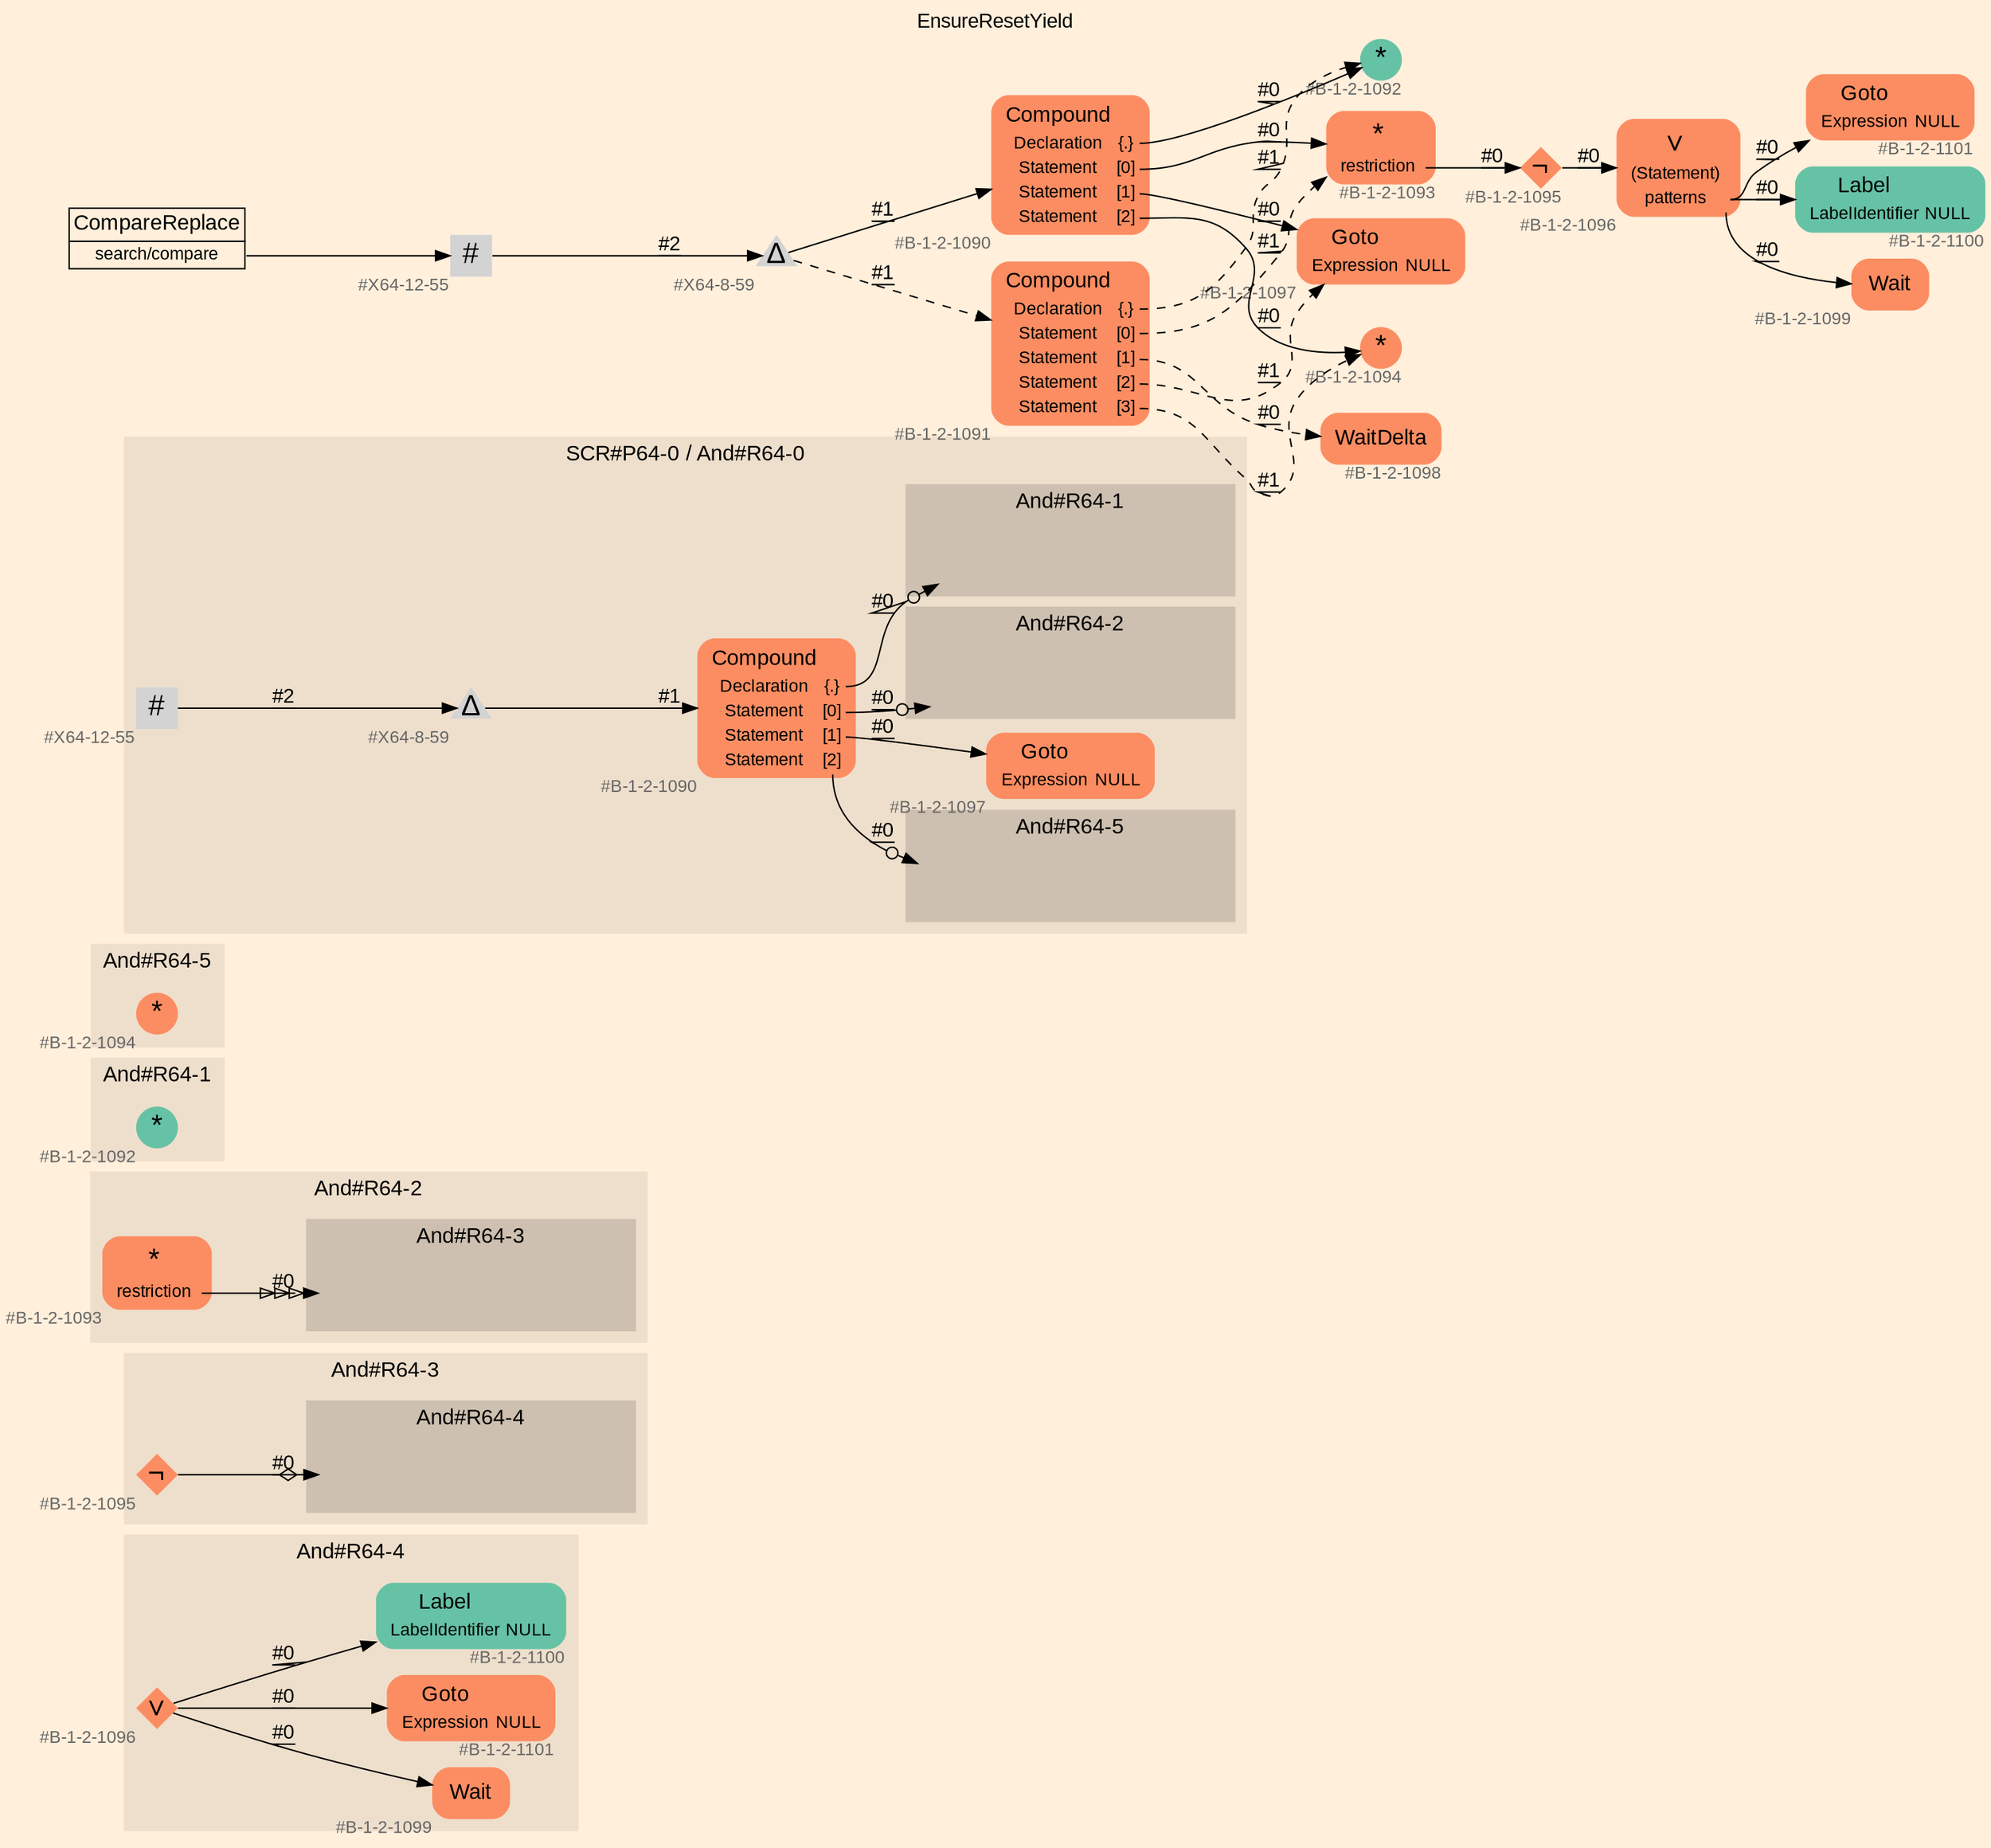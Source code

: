 digraph "EnsureResetYield" {
label = "EnsureResetYield"
labelloc = t
graph [
    rankdir = "LR"
    ranksep = 0.3
    bgcolor = antiquewhite1
    color = black
    fontcolor = black
    fontname = "Arial"
];
node [
    fontname = "Arial"
];
edge [
    fontname = "Arial"
];

// -------------------- figure And#R64-4 --------------------
// -------- region And#R64-4 ----------
subgraph "clusterAnd#R64-4" {
    label = "And#R64-4"
    style = "filled"
    color = antiquewhite2
    fontsize = "15"
    // -------- block And#R64-4/#B-1-2-1096 ----------
    "And#R64-4/#B-1-2-1096" [
        fillcolor = "/set28/2"
        xlabel = "#B-1-2-1096"
        fontsize = "12"
        fontcolor = grey40
        shape = "diamond"
        label = <<FONT COLOR="black" POINT-SIZE="20">∨</FONT>>
        style = "filled"
        penwidth = 0.0
        fixedsize = true
        width = 0.4
        height = 0.4
    ];
    
    // -------- block And#R64-4/#B-1-2-1101 ----------
    "And#R64-4/#B-1-2-1101" [
        fillcolor = "/set28/2"
        xlabel = "#B-1-2-1101"
        fontsize = "12"
        fontcolor = grey40
        shape = "plaintext"
        label = <<TABLE BORDER="0" CELLBORDER="0" CELLSPACING="0">
         <TR><TD><FONT COLOR="black" POINT-SIZE="15">Goto</FONT></TD></TR>
         <TR><TD><FONT COLOR="black" POINT-SIZE="12">Expression</FONT></TD><TD PORT="port0"><FONT COLOR="black" POINT-SIZE="12">NULL</FONT></TD></TR>
        </TABLE>>
        style = "rounded,filled"
    ];
    
    // -------- block And#R64-4/#B-1-2-1100 ----------
    "And#R64-4/#B-1-2-1100" [
        fillcolor = "/set28/1"
        xlabel = "#B-1-2-1100"
        fontsize = "12"
        fontcolor = grey40
        shape = "plaintext"
        label = <<TABLE BORDER="0" CELLBORDER="0" CELLSPACING="0">
         <TR><TD><FONT COLOR="black" POINT-SIZE="15">Label</FONT></TD></TR>
         <TR><TD><FONT COLOR="black" POINT-SIZE="12">LabelIdentifier</FONT></TD><TD PORT="port0"><FONT COLOR="black" POINT-SIZE="12">NULL</FONT></TD></TR>
        </TABLE>>
        style = "rounded,filled"
    ];
    
    // -------- block And#R64-4/#B-1-2-1099 ----------
    "And#R64-4/#B-1-2-1099" [
        fillcolor = "/set28/2"
        xlabel = "#B-1-2-1099"
        fontsize = "12"
        fontcolor = grey40
        shape = "plaintext"
        label = <<TABLE BORDER="0" CELLBORDER="0" CELLSPACING="0">
         <TR><TD><FONT COLOR="black" POINT-SIZE="15">Wait</FONT></TD></TR>
        </TABLE>>
        style = "rounded,filled"
    ];
    
}

"And#R64-4/#B-1-2-1096" -> "And#R64-4/#B-1-2-1101" [
    label = "#0"
    decorate = true
    color = black
    fontcolor = black
];

"And#R64-4/#B-1-2-1096" -> "And#R64-4/#B-1-2-1100" [
    label = "#0"
    decorate = true
    color = black
    fontcolor = black
];

"And#R64-4/#B-1-2-1096" -> "And#R64-4/#B-1-2-1099" [
    label = "#0"
    decorate = true
    color = black
    fontcolor = black
];


// -------------------- figure And#R64-3 --------------------
// -------- region And#R64-3 ----------
subgraph "clusterAnd#R64-3" {
    label = "And#R64-3"
    style = "filled"
    color = antiquewhite2
    fontsize = "15"
    // -------- block And#R64-3/#B-1-2-1095 ----------
    "And#R64-3/#B-1-2-1095" [
        fillcolor = "/set28/2"
        xlabel = "#B-1-2-1095"
        fontsize = "12"
        fontcolor = grey40
        shape = "diamond"
        label = <<FONT COLOR="black" POINT-SIZE="20">¬</FONT>>
        style = "filled"
        penwidth = 0.0
        fixedsize = true
        width = 0.4
        height = 0.4
    ];
    
    // -------- region And#R64-3/And#R64-4 ----------
    subgraph "clusterAnd#R64-3/And#R64-4" {
        label = "And#R64-4"
        style = "filled"
        color = antiquewhite3
        fontsize = "15"
        // -------- block And#R64-3/And#R64-4/#B-1-2-1096 ----------
        "And#R64-3/And#R64-4/#B-1-2-1096" [
            fillcolor = "/set28/2"
            xlabel = "#B-1-2-1096"
            fontsize = "12"
            fontcolor = grey40
            shape = "none"
            style = "invisible"
        ];
        
    }
    
}

"And#R64-3/#B-1-2-1095" -> "And#R64-3/And#R64-4/#B-1-2-1096" [
    arrowhead="normalnoneodiamond"
    label = "#0"
    decorate = true
    color = black
    fontcolor = black
];


// -------------------- figure And#R64-2 --------------------
// -------- region And#R64-2 ----------
subgraph "clusterAnd#R64-2" {
    label = "And#R64-2"
    style = "filled"
    color = antiquewhite2
    fontsize = "15"
    // -------- block And#R64-2/#B-1-2-1093 ----------
    "And#R64-2/#B-1-2-1093" [
        fillcolor = "/set28/2"
        xlabel = "#B-1-2-1093"
        fontsize = "12"
        fontcolor = grey40
        shape = "plaintext"
        label = <<TABLE BORDER="0" CELLBORDER="0" CELLSPACING="0">
         <TR><TD><FONT COLOR="black" POINT-SIZE="20">*</FONT></TD></TR>
         <TR><TD><FONT COLOR="black" POINT-SIZE="12">restriction</FONT></TD><TD PORT="port0"></TD></TR>
        </TABLE>>
        style = "rounded,filled"
    ];
    
    // -------- region And#R64-2/And#R64-3 ----------
    subgraph "clusterAnd#R64-2/And#R64-3" {
        label = "And#R64-3"
        style = "filled"
        color = antiquewhite3
        fontsize = "15"
        // -------- block And#R64-2/And#R64-3/#B-1-2-1095 ----------
        "And#R64-2/And#R64-3/#B-1-2-1095" [
            fillcolor = "/set28/2"
            xlabel = "#B-1-2-1095"
            fontsize = "12"
            fontcolor = grey40
            shape = "none"
            style = "invisible"
        ];
        
    }
    
}

"And#R64-2/#B-1-2-1093":port0 -> "And#R64-2/And#R64-3/#B-1-2-1095" [
    arrowhead="normalonormalonormalonormal"
    label = "#0"
    decorate = true
    color = black
    fontcolor = black
];


// -------------------- figure And#R64-1 --------------------
// -------- region And#R64-1 ----------
subgraph "clusterAnd#R64-1" {
    label = "And#R64-1"
    style = "filled"
    color = antiquewhite2
    fontsize = "15"
    // -------- block And#R64-1/#B-1-2-1092 ----------
    "And#R64-1/#B-1-2-1092" [
        fillcolor = "/set28/1"
        xlabel = "#B-1-2-1092"
        fontsize = "12"
        fontcolor = grey40
        shape = "circle"
        label = <<FONT COLOR="black" POINT-SIZE="20">*</FONT>>
        style = "filled"
        penwidth = 0.0
        fixedsize = true
        width = 0.4
        height = 0.4
    ];
    
}


// -------------------- figure And#R64-5 --------------------
// -------- region And#R64-5 ----------
subgraph "clusterAnd#R64-5" {
    label = "And#R64-5"
    style = "filled"
    color = antiquewhite2
    fontsize = "15"
    // -------- block And#R64-5/#B-1-2-1094 ----------
    "And#R64-5/#B-1-2-1094" [
        fillcolor = "/set28/2"
        xlabel = "#B-1-2-1094"
        fontsize = "12"
        fontcolor = grey40
        shape = "circle"
        label = <<FONT COLOR="black" POINT-SIZE="20">*</FONT>>
        style = "filled"
        penwidth = 0.0
        fixedsize = true
        width = 0.4
        height = 0.4
    ];
    
}


// -------------------- figure And#R64-0 --------------------
// -------- region And#R64-0 ----------
subgraph "clusterAnd#R64-0" {
    label = "SCR#P64-0 / And#R64-0"
    style = "filled"
    color = antiquewhite2
    fontsize = "15"
    // -------- block And#R64-0/#X64-12-55 ----------
    "And#R64-0/#X64-12-55" [
        xlabel = "#X64-12-55"
        fontsize = "12"
        fontcolor = grey40
        shape = "square"
        label = <<FONT COLOR="black" POINT-SIZE="20">#</FONT>>
        style = "filled"
        penwidth = 0.0
        fixedsize = true
        width = 0.4
        height = 0.4
    ];
    
    // -------- block And#R64-0/#B-1-2-1090 ----------
    "And#R64-0/#B-1-2-1090" [
        fillcolor = "/set28/2"
        xlabel = "#B-1-2-1090"
        fontsize = "12"
        fontcolor = grey40
        shape = "plaintext"
        label = <<TABLE BORDER="0" CELLBORDER="0" CELLSPACING="0">
         <TR><TD><FONT COLOR="black" POINT-SIZE="15">Compound</FONT></TD></TR>
         <TR><TD><FONT COLOR="black" POINT-SIZE="12">Declaration</FONT></TD><TD PORT="port0"><FONT COLOR="black" POINT-SIZE="12">{.}</FONT></TD></TR>
         <TR><TD><FONT COLOR="black" POINT-SIZE="12">Statement</FONT></TD><TD PORT="port1"><FONT COLOR="black" POINT-SIZE="12">[0]</FONT></TD></TR>
         <TR><TD><FONT COLOR="black" POINT-SIZE="12">Statement</FONT></TD><TD PORT="port2"><FONT COLOR="black" POINT-SIZE="12">[1]</FONT></TD></TR>
         <TR><TD><FONT COLOR="black" POINT-SIZE="12">Statement</FONT></TD><TD PORT="port3"><FONT COLOR="black" POINT-SIZE="12">[2]</FONT></TD></TR>
        </TABLE>>
        style = "rounded,filled"
    ];
    
    // -------- block And#R64-0/#X64-8-59 ----------
    "And#R64-0/#X64-8-59" [
        xlabel = "#X64-8-59"
        fontsize = "12"
        fontcolor = grey40
        shape = "triangle"
        label = <<FONT COLOR="black" POINT-SIZE="20">Δ</FONT>>
        style = "filled"
        penwidth = 0.0
        fixedsize = true
        width = 0.4
        height = 0.4
    ];
    
    // -------- block And#R64-0/#B-1-2-1097 ----------
    "And#R64-0/#B-1-2-1097" [
        fillcolor = "/set28/2"
        xlabel = "#B-1-2-1097"
        fontsize = "12"
        fontcolor = grey40
        shape = "plaintext"
        label = <<TABLE BORDER="0" CELLBORDER="0" CELLSPACING="0">
         <TR><TD><FONT COLOR="black" POINT-SIZE="15">Goto</FONT></TD></TR>
         <TR><TD><FONT COLOR="black" POINT-SIZE="12">Expression</FONT></TD><TD PORT="port0"><FONT COLOR="black" POINT-SIZE="12">NULL</FONT></TD></TR>
        </TABLE>>
        style = "rounded,filled"
    ];
    
    // -------- region And#R64-0/And#R64-1 ----------
    subgraph "clusterAnd#R64-0/And#R64-1" {
        label = "And#R64-1"
        style = "filled"
        color = antiquewhite3
        fontsize = "15"
        // -------- block And#R64-0/And#R64-1/#B-1-2-1092 ----------
        "And#R64-0/And#R64-1/#B-1-2-1092" [
            fillcolor = "/set28/1"
            xlabel = "#B-1-2-1092"
            fontsize = "12"
            fontcolor = grey40
            shape = "none"
            style = "invisible"
        ];
        
    }
    
    // -------- region And#R64-0/And#R64-2 ----------
    subgraph "clusterAnd#R64-0/And#R64-2" {
        label = "And#R64-2"
        style = "filled"
        color = antiquewhite3
        fontsize = "15"
        // -------- block And#R64-0/And#R64-2/#B-1-2-1093 ----------
        "And#R64-0/And#R64-2/#B-1-2-1093" [
            fillcolor = "/set28/2"
            xlabel = "#B-1-2-1093"
            fontsize = "12"
            fontcolor = grey40
            shape = "none"
            style = "invisible"
        ];
        
    }
    
    // -------- region And#R64-0/And#R64-5 ----------
    subgraph "clusterAnd#R64-0/And#R64-5" {
        label = "And#R64-5"
        style = "filled"
        color = antiquewhite3
        fontsize = "15"
        // -------- block And#R64-0/And#R64-5/#B-1-2-1094 ----------
        "And#R64-0/And#R64-5/#B-1-2-1094" [
            fillcolor = "/set28/2"
            xlabel = "#B-1-2-1094"
            fontsize = "12"
            fontcolor = grey40
            shape = "none"
            style = "invisible"
        ];
        
    }
    
}

"And#R64-0/#X64-12-55" -> "And#R64-0/#X64-8-59" [
    label = "#2"
    decorate = true
    color = black
    fontcolor = black
];

"And#R64-0/#B-1-2-1090":port0 -> "And#R64-0/And#R64-1/#B-1-2-1092" [
    arrowhead="normalnoneodot"
    label = "#0"
    decorate = true
    color = black
    fontcolor = black
];

"And#R64-0/#B-1-2-1090":port1 -> "And#R64-0/And#R64-2/#B-1-2-1093" [
    arrowhead="normalnoneodot"
    label = "#0"
    decorate = true
    color = black
    fontcolor = black
];

"And#R64-0/#B-1-2-1090":port2 -> "And#R64-0/#B-1-2-1097" [
    label = "#0"
    decorate = true
    color = black
    fontcolor = black
];

"And#R64-0/#B-1-2-1090":port3 -> "And#R64-0/And#R64-5/#B-1-2-1094" [
    arrowhead="normalnoneodot"
    label = "#0"
    decorate = true
    color = black
    fontcolor = black
];

"And#R64-0/#X64-8-59" -> "And#R64-0/#B-1-2-1090" [
    label = "#1"
    decorate = true
    color = black
    fontcolor = black
];


// -------------------- transformation figure --------------------
// -------- block CR#X64-10-64 ----------
"CR#X64-10-64" [
    fillcolor = antiquewhite1
    fontsize = "12"
    fontcolor = grey40
    shape = "plaintext"
    label = <<TABLE BORDER="0" CELLBORDER="1" CELLSPACING="0">
     <TR><TD><FONT COLOR="black" POINT-SIZE="15">CompareReplace</FONT></TD></TR>
     <TR><TD PORT="port0"><FONT COLOR="black" POINT-SIZE="12">search/compare</FONT></TD></TR>
    </TABLE>>
    style = "filled"
    color = black
];

// -------- block #X64-12-55 ----------
"#X64-12-55" [
    xlabel = "#X64-12-55"
    fontsize = "12"
    fontcolor = grey40
    shape = "square"
    label = <<FONT COLOR="black" POINT-SIZE="20">#</FONT>>
    style = "filled"
    penwidth = 0.0
    fixedsize = true
    width = 0.4
    height = 0.4
];

// -------- block #X64-8-59 ----------
"#X64-8-59" [
    xlabel = "#X64-8-59"
    fontsize = "12"
    fontcolor = grey40
    shape = "triangle"
    label = <<FONT COLOR="black" POINT-SIZE="20">Δ</FONT>>
    style = "filled"
    penwidth = 0.0
    fixedsize = true
    width = 0.4
    height = 0.4
];

// -------- block #B-1-2-1090 ----------
"#B-1-2-1090" [
    fillcolor = "/set28/2"
    xlabel = "#B-1-2-1090"
    fontsize = "12"
    fontcolor = grey40
    shape = "plaintext"
    label = <<TABLE BORDER="0" CELLBORDER="0" CELLSPACING="0">
     <TR><TD><FONT COLOR="black" POINT-SIZE="15">Compound</FONT></TD></TR>
     <TR><TD><FONT COLOR="black" POINT-SIZE="12">Declaration</FONT></TD><TD PORT="port0"><FONT COLOR="black" POINT-SIZE="12">{.}</FONT></TD></TR>
     <TR><TD><FONT COLOR="black" POINT-SIZE="12">Statement</FONT></TD><TD PORT="port1"><FONT COLOR="black" POINT-SIZE="12">[0]</FONT></TD></TR>
     <TR><TD><FONT COLOR="black" POINT-SIZE="12">Statement</FONT></TD><TD PORT="port2"><FONT COLOR="black" POINT-SIZE="12">[1]</FONT></TD></TR>
     <TR><TD><FONT COLOR="black" POINT-SIZE="12">Statement</FONT></TD><TD PORT="port3"><FONT COLOR="black" POINT-SIZE="12">[2]</FONT></TD></TR>
    </TABLE>>
    style = "rounded,filled"
];

// -------- block #B-1-2-1092 ----------
"#B-1-2-1092" [
    fillcolor = "/set28/1"
    xlabel = "#B-1-2-1092"
    fontsize = "12"
    fontcolor = grey40
    shape = "circle"
    label = <<FONT COLOR="black" POINT-SIZE="20">*</FONT>>
    style = "filled"
    penwidth = 0.0
    fixedsize = true
    width = 0.4
    height = 0.4
];

// -------- block #B-1-2-1093 ----------
"#B-1-2-1093" [
    fillcolor = "/set28/2"
    xlabel = "#B-1-2-1093"
    fontsize = "12"
    fontcolor = grey40
    shape = "plaintext"
    label = <<TABLE BORDER="0" CELLBORDER="0" CELLSPACING="0">
     <TR><TD><FONT COLOR="black" POINT-SIZE="20">*</FONT></TD></TR>
     <TR><TD><FONT COLOR="black" POINT-SIZE="12">restriction</FONT></TD><TD PORT="port0"></TD></TR>
    </TABLE>>
    style = "rounded,filled"
];

// -------- block #B-1-2-1095 ----------
"#B-1-2-1095" [
    fillcolor = "/set28/2"
    xlabel = "#B-1-2-1095"
    fontsize = "12"
    fontcolor = grey40
    shape = "diamond"
    label = <<FONT COLOR="black" POINT-SIZE="20">¬</FONT>>
    style = "filled"
    penwidth = 0.0
    fixedsize = true
    width = 0.4
    height = 0.4
];

// -------- block #B-1-2-1096 ----------
"#B-1-2-1096" [
    fillcolor = "/set28/2"
    xlabel = "#B-1-2-1096"
    fontsize = "12"
    fontcolor = grey40
    shape = "plaintext"
    label = <<TABLE BORDER="0" CELLBORDER="0" CELLSPACING="0">
     <TR><TD><FONT COLOR="black" POINT-SIZE="20">∨</FONT></TD></TR>
     <TR><TD><FONT COLOR="black" POINT-SIZE="12">(Statement)</FONT></TD><TD PORT="port0"></TD></TR>
     <TR><TD><FONT COLOR="black" POINT-SIZE="12">patterns</FONT></TD><TD PORT="port1"></TD></TR>
    </TABLE>>
    style = "rounded,filled"
];

// -------- block #B-1-2-1101 ----------
"#B-1-2-1101" [
    fillcolor = "/set28/2"
    xlabel = "#B-1-2-1101"
    fontsize = "12"
    fontcolor = grey40
    shape = "plaintext"
    label = <<TABLE BORDER="0" CELLBORDER="0" CELLSPACING="0">
     <TR><TD><FONT COLOR="black" POINT-SIZE="15">Goto</FONT></TD></TR>
     <TR><TD><FONT COLOR="black" POINT-SIZE="12">Expression</FONT></TD><TD PORT="port0"><FONT COLOR="black" POINT-SIZE="12">NULL</FONT></TD></TR>
    </TABLE>>
    style = "rounded,filled"
];

// -------- block #B-1-2-1100 ----------
"#B-1-2-1100" [
    fillcolor = "/set28/1"
    xlabel = "#B-1-2-1100"
    fontsize = "12"
    fontcolor = grey40
    shape = "plaintext"
    label = <<TABLE BORDER="0" CELLBORDER="0" CELLSPACING="0">
     <TR><TD><FONT COLOR="black" POINT-SIZE="15">Label</FONT></TD></TR>
     <TR><TD><FONT COLOR="black" POINT-SIZE="12">LabelIdentifier</FONT></TD><TD PORT="port0"><FONT COLOR="black" POINT-SIZE="12">NULL</FONT></TD></TR>
    </TABLE>>
    style = "rounded,filled"
];

// -------- block #B-1-2-1099 ----------
"#B-1-2-1099" [
    fillcolor = "/set28/2"
    xlabel = "#B-1-2-1099"
    fontsize = "12"
    fontcolor = grey40
    shape = "plaintext"
    label = <<TABLE BORDER="0" CELLBORDER="0" CELLSPACING="0">
     <TR><TD><FONT COLOR="black" POINT-SIZE="15">Wait</FONT></TD></TR>
    </TABLE>>
    style = "rounded,filled"
];

// -------- block #B-1-2-1097 ----------
"#B-1-2-1097" [
    fillcolor = "/set28/2"
    xlabel = "#B-1-2-1097"
    fontsize = "12"
    fontcolor = grey40
    shape = "plaintext"
    label = <<TABLE BORDER="0" CELLBORDER="0" CELLSPACING="0">
     <TR><TD><FONT COLOR="black" POINT-SIZE="15">Goto</FONT></TD></TR>
     <TR><TD><FONT COLOR="black" POINT-SIZE="12">Expression</FONT></TD><TD PORT="port0"><FONT COLOR="black" POINT-SIZE="12">NULL</FONT></TD></TR>
    </TABLE>>
    style = "rounded,filled"
];

// -------- block #B-1-2-1094 ----------
"#B-1-2-1094" [
    fillcolor = "/set28/2"
    xlabel = "#B-1-2-1094"
    fontsize = "12"
    fontcolor = grey40
    shape = "circle"
    label = <<FONT COLOR="black" POINT-SIZE="20">*</FONT>>
    style = "filled"
    penwidth = 0.0
    fixedsize = true
    width = 0.4
    height = 0.4
];

// -------- block #B-1-2-1091 ----------
"#B-1-2-1091" [
    fillcolor = "/set28/2"
    xlabel = "#B-1-2-1091"
    fontsize = "12"
    fontcolor = grey40
    shape = "plaintext"
    label = <<TABLE BORDER="0" CELLBORDER="0" CELLSPACING="0">
     <TR><TD><FONT COLOR="black" POINT-SIZE="15">Compound</FONT></TD></TR>
     <TR><TD><FONT COLOR="black" POINT-SIZE="12">Declaration</FONT></TD><TD PORT="port0"><FONT COLOR="black" POINT-SIZE="12">{.}</FONT></TD></TR>
     <TR><TD><FONT COLOR="black" POINT-SIZE="12">Statement</FONT></TD><TD PORT="port1"><FONT COLOR="black" POINT-SIZE="12">[0]</FONT></TD></TR>
     <TR><TD><FONT COLOR="black" POINT-SIZE="12">Statement</FONT></TD><TD PORT="port2"><FONT COLOR="black" POINT-SIZE="12">[1]</FONT></TD></TR>
     <TR><TD><FONT COLOR="black" POINT-SIZE="12">Statement</FONT></TD><TD PORT="port3"><FONT COLOR="black" POINT-SIZE="12">[2]</FONT></TD></TR>
     <TR><TD><FONT COLOR="black" POINT-SIZE="12">Statement</FONT></TD><TD PORT="port4"><FONT COLOR="black" POINT-SIZE="12">[3]</FONT></TD></TR>
    </TABLE>>
    style = "rounded,filled"
];

// -------- block #B-1-2-1098 ----------
"#B-1-2-1098" [
    fillcolor = "/set28/2"
    xlabel = "#B-1-2-1098"
    fontsize = "12"
    fontcolor = grey40
    shape = "plaintext"
    label = <<TABLE BORDER="0" CELLBORDER="0" CELLSPACING="0">
     <TR><TD><FONT COLOR="black" POINT-SIZE="15">WaitDelta</FONT></TD></TR>
    </TABLE>>
    style = "rounded,filled"
];

"CR#X64-10-64":port0 -> "#X64-12-55" [
    label = ""
    decorate = true
    color = black
    fontcolor = black
];

"#X64-12-55" -> "#X64-8-59" [
    label = "#2"
    decorate = true
    color = black
    fontcolor = black
];

"#X64-8-59" -> "#B-1-2-1090" [
    label = "#1"
    decorate = true
    color = black
    fontcolor = black
];

"#X64-8-59" -> "#B-1-2-1091" [
    style="dashed"
    label = "#1"
    decorate = true
    color = black
    fontcolor = black
];

"#B-1-2-1090":port0 -> "#B-1-2-1092" [
    label = "#0"
    decorate = true
    color = black
    fontcolor = black
];

"#B-1-2-1090":port1 -> "#B-1-2-1093" [
    label = "#0"
    decorate = true
    color = black
    fontcolor = black
];

"#B-1-2-1090":port2 -> "#B-1-2-1097" [
    label = "#0"
    decorate = true
    color = black
    fontcolor = black
];

"#B-1-2-1090":port3 -> "#B-1-2-1094" [
    label = "#0"
    decorate = true
    color = black
    fontcolor = black
];

"#B-1-2-1093":port0 -> "#B-1-2-1095" [
    label = "#0"
    decorate = true
    color = black
    fontcolor = black
];

"#B-1-2-1095" -> "#B-1-2-1096" [
    label = "#0"
    decorate = true
    color = black
    fontcolor = black
];

"#B-1-2-1096":port1 -> "#B-1-2-1101" [
    label = "#0"
    decorate = true
    color = black
    fontcolor = black
];

"#B-1-2-1096":port1 -> "#B-1-2-1100" [
    label = "#0"
    decorate = true
    color = black
    fontcolor = black
];

"#B-1-2-1096":port1 -> "#B-1-2-1099" [
    label = "#0"
    decorate = true
    color = black
    fontcolor = black
];

"#B-1-2-1091":port0 -> "#B-1-2-1092" [
    style="dashed"
    label = "#1"
    decorate = true
    color = black
    fontcolor = black
];

"#B-1-2-1091":port1 -> "#B-1-2-1093" [
    style="dashed"
    label = "#1"
    decorate = true
    color = black
    fontcolor = black
];

"#B-1-2-1091":port2 -> "#B-1-2-1098" [
    style="dashed"
    label = "#0"
    decorate = true
    color = black
    fontcolor = black
];

"#B-1-2-1091":port3 -> "#B-1-2-1097" [
    style="dashed"
    label = "#1"
    decorate = true
    color = black
    fontcolor = black
];

"#B-1-2-1091":port4 -> "#B-1-2-1094" [
    style="dashed"
    label = "#1"
    decorate = true
    color = black
    fontcolor = black
];


}
